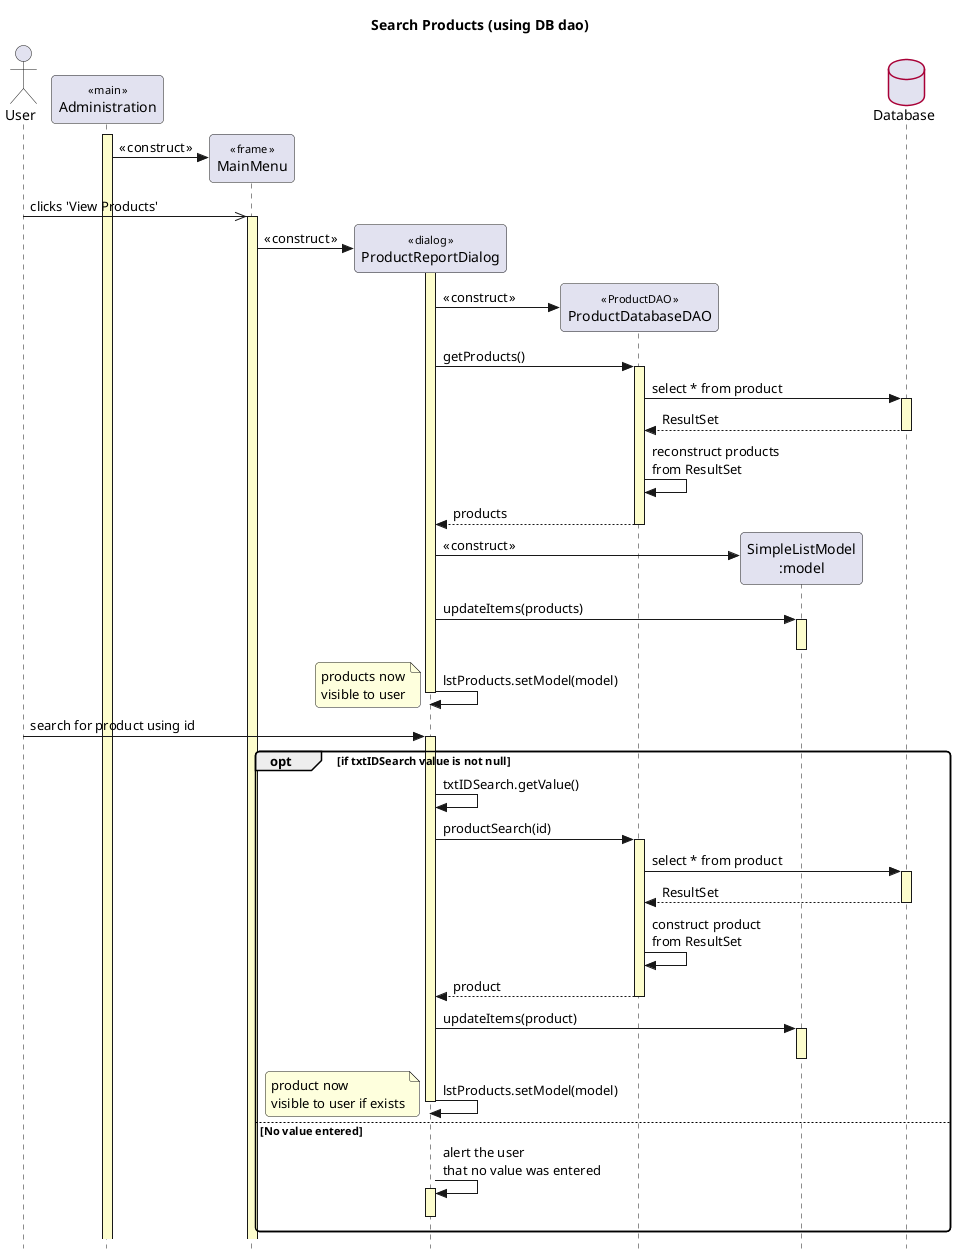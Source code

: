 ' worked with caleb mazure for UML, base code from reference document

@startuml

' style tweaks to make the diagram a little more readable
skinparam {
	Style strictuml
	RoundCorner 8

	Sequence {
		' make activations yellow too
		LifeLineBackgroundColor #FDFDCD

		' make stereotypes less ugly
		Stereotype {
			Font {
				Size 11
				Style plain
			}
		}
	}

	DatabaseBorderColor #A80036

}

title Search Products (using DB dao)

actor User as user
participant "Administration" as main << main >>
participant "MainMenu" as menu << frame >>
participant "ProductReportDialog" as dialog << dialog >>
participant "ProductDatabaseDAO" as dao << ProductDAO >>
participant "SimpleListModel\n:model" as model
database "Database" as db

main++
create menu
main -> menu : « construct »


user ->> menu : clicks 'View Products'
menu++


create dialog
menu -> dialog++ : « construct »


create dao
dialog -> dao : « construct »

dialog -> dao++ : getProducts()
dao -> db++ : select * from product
return ResultSet
dao -> dao : reconstruct products\nfrom ResultSet
return products

create model
dialog -> model : « construct »
dialog -> model++ : updateItems(products)
model--
dialog -> dialog-- : lstProducts.setModel(model)

note left : products now\nvisible to user

user -> dialog++ : search for product using id

opt if txtIDSearch value is not null
dialog -> dialog : txtIDSearch.getValue()
dialog -> dao++ : productSearch(id)

dao -> db++ : select * from product
return ResultSet
dao -> dao : construct product\nfrom ResultSet

return product
dialog -> model++ : updateItems(product)
model--
dialog -> dialog-- : lstProducts.setModel(model)

note left : product now\nvisible to user if exists

else No value entered
dialog -> dialog++ : alert the user\nthat no value was entered
dialog--

end

@enduml

